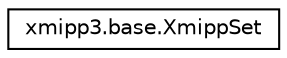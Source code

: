digraph "Graphical Class Hierarchy"
{
  edge [fontname="Helvetica",fontsize="10",labelfontname="Helvetica",labelfontsize="10"];
  node [fontname="Helvetica",fontsize="10",shape=record];
  rankdir="LR";
  Node0 [label="xmipp3.base.XmippSet",height=0.2,width=0.4,color="black", fillcolor="white", style="filled",URL="$classxmipp3_1_1base_1_1XmippSet.html"];
}
